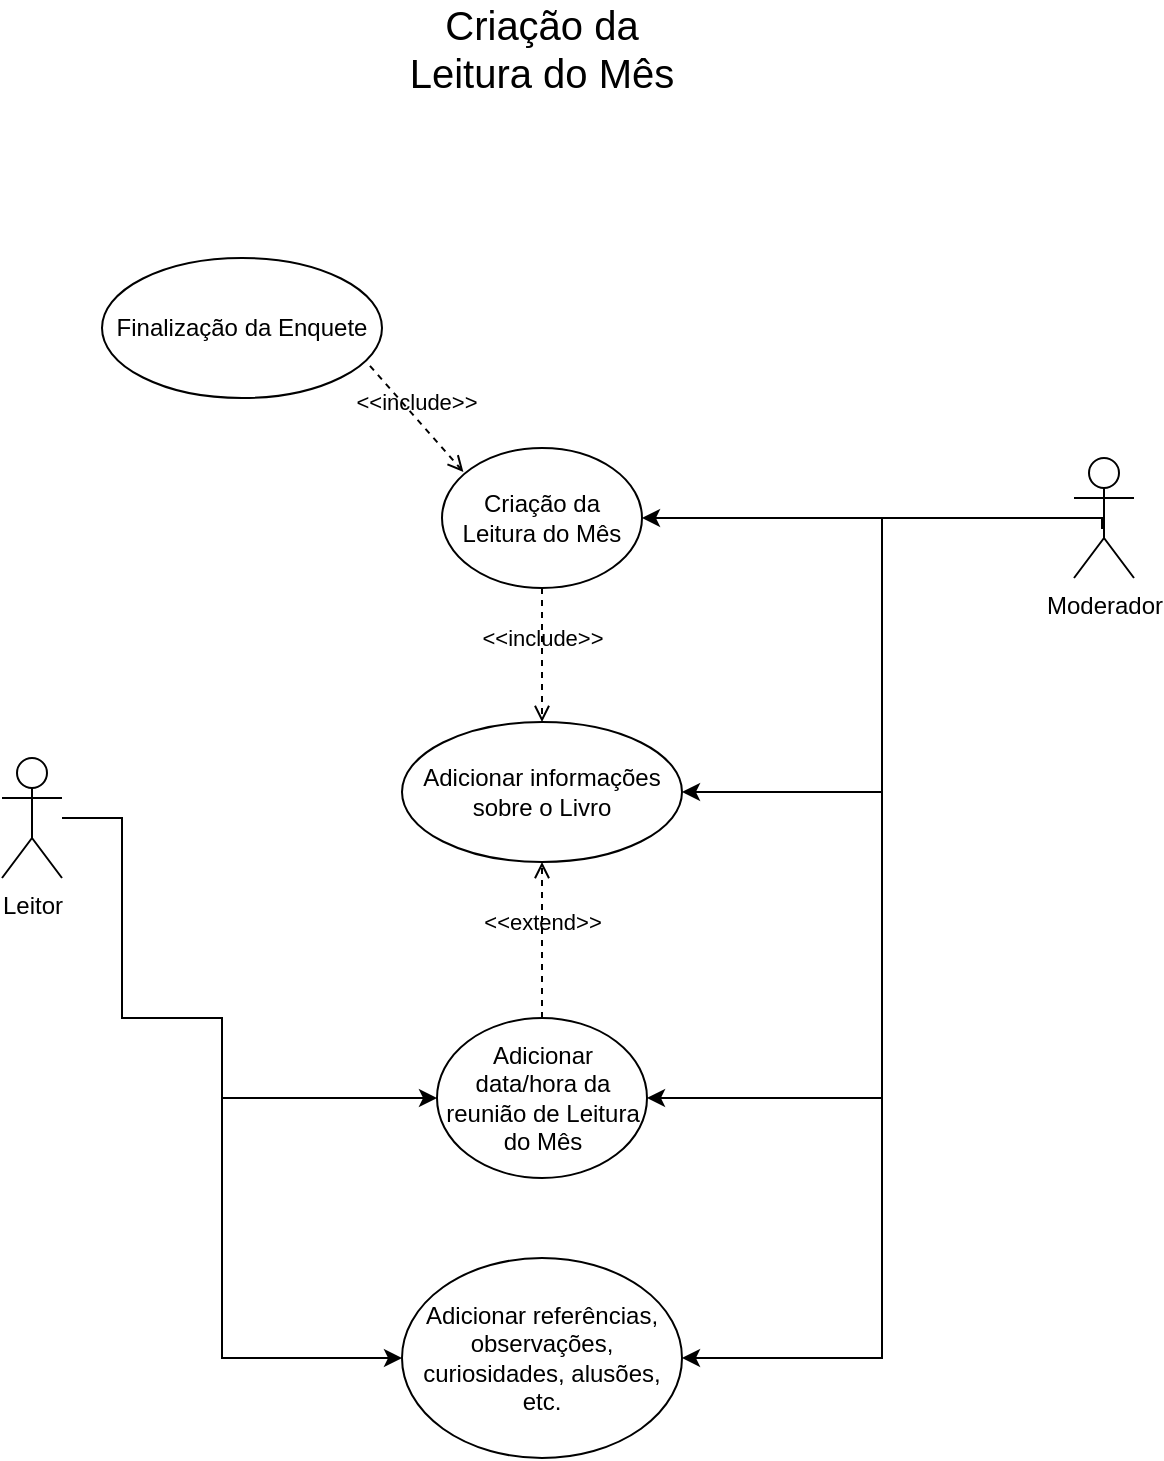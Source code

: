 <mxfile version="21.1.2" type="device">
  <diagram name="Page-1" id="go6xF1uQKxsD1076WhxQ">
    <mxGraphModel dx="2025" dy="2216" grid="1" gridSize="10" guides="1" tooltips="1" connect="1" arrows="1" fold="1" page="1" pageScale="1" pageWidth="827" pageHeight="1169" background="none" math="0" shadow="0">
      <root>
        <mxCell id="0" />
        <mxCell id="1" parent="0" />
        <mxCell id="eopChZVD0E6UrQuCHiLc-1" style="edgeStyle=orthogonalEdgeStyle;rounded=0;orthogonalLoop=1;jettySize=auto;html=1;exitX=0.5;exitY=0.5;exitDx=0;exitDy=0;exitPerimeter=0;entryX=1;entryY=0.5;entryDx=0;entryDy=0;" parent="1" target="eopChZVD0E6UrQuCHiLc-8" edge="1">
          <mxGeometry relative="1" as="geometry">
            <Array as="points">
              <mxPoint x="810" y="195" />
              <mxPoint x="810" y="190" />
            </Array>
            <mxPoint x="811" y="195" as="sourcePoint" />
          </mxGeometry>
        </mxCell>
        <mxCell id="eopChZVD0E6UrQuCHiLc-23" style="edgeStyle=orthogonalEdgeStyle;rounded=0;orthogonalLoop=1;jettySize=auto;html=1;entryX=1;entryY=0.5;entryDx=0;entryDy=0;exitX=0.5;exitY=0.5;exitDx=0;exitDy=0;exitPerimeter=0;" parent="1" source="eopChZVD0E6UrQuCHiLc-4" target="eopChZVD0E6UrQuCHiLc-9" edge="1">
          <mxGeometry relative="1" as="geometry">
            <Array as="points">
              <mxPoint x="700" y="190" />
              <mxPoint x="700" y="327" />
            </Array>
          </mxGeometry>
        </mxCell>
        <mxCell id="eopChZVD0E6UrQuCHiLc-25" style="edgeStyle=orthogonalEdgeStyle;rounded=0;orthogonalLoop=1;jettySize=auto;html=1;entryX=1;entryY=0.5;entryDx=0;entryDy=0;" parent="1" target="eopChZVD0E6UrQuCHiLc-24" edge="1">
          <mxGeometry relative="1" as="geometry">
            <mxPoint x="796" y="190" as="sourcePoint" />
            <Array as="points">
              <mxPoint x="796" y="190" />
              <mxPoint x="700" y="190" />
              <mxPoint x="700" y="480" />
            </Array>
          </mxGeometry>
        </mxCell>
        <mxCell id="eopChZVD0E6UrQuCHiLc-28" style="edgeStyle=orthogonalEdgeStyle;rounded=0;orthogonalLoop=1;jettySize=auto;html=1;entryX=1;entryY=0.5;entryDx=0;entryDy=0;" parent="1" source="eopChZVD0E6UrQuCHiLc-4" target="eopChZVD0E6UrQuCHiLc-27" edge="1">
          <mxGeometry relative="1" as="geometry">
            <Array as="points">
              <mxPoint x="700" y="190" />
              <mxPoint x="700" y="610" />
              <mxPoint x="600" y="610" />
            </Array>
          </mxGeometry>
        </mxCell>
        <mxCell id="eopChZVD0E6UrQuCHiLc-4" value="Moderador" style="shape=umlActor;verticalLabelPosition=bottom;verticalAlign=top;html=1;" parent="1" vertex="1">
          <mxGeometry x="796" y="160" width="30" height="60" as="geometry" />
        </mxCell>
        <mxCell id="eopChZVD0E6UrQuCHiLc-5" value="&lt;font style=&quot;font-size: 20px;&quot;&gt;Criação da Leitura do Mês&lt;/font&gt;" style="text;html=1;strokeColor=none;fillColor=none;align=center;verticalAlign=middle;whiteSpace=wrap;rounded=0;" parent="1" vertex="1">
          <mxGeometry x="460" y="-60" width="140" height="30" as="geometry" />
        </mxCell>
        <mxCell id="eopChZVD0E6UrQuCHiLc-31" style="edgeStyle=orthogonalEdgeStyle;rounded=0;orthogonalLoop=1;jettySize=auto;html=1;entryX=0;entryY=0.5;entryDx=0;entryDy=0;" parent="1" source="eopChZVD0E6UrQuCHiLc-7" target="eopChZVD0E6UrQuCHiLc-27" edge="1">
          <mxGeometry relative="1" as="geometry">
            <Array as="points">
              <mxPoint x="320" y="340" />
              <mxPoint x="320" y="440" />
              <mxPoint x="370" y="440" />
              <mxPoint x="370" y="610" />
            </Array>
          </mxGeometry>
        </mxCell>
        <mxCell id="eopChZVD0E6UrQuCHiLc-32" style="edgeStyle=orthogonalEdgeStyle;rounded=0;orthogonalLoop=1;jettySize=auto;html=1;entryX=0;entryY=0.5;entryDx=0;entryDy=0;" parent="1" source="eopChZVD0E6UrQuCHiLc-7" target="eopChZVD0E6UrQuCHiLc-24" edge="1">
          <mxGeometry relative="1" as="geometry">
            <Array as="points">
              <mxPoint x="320" y="340" />
              <mxPoint x="320" y="440" />
              <mxPoint x="370" y="440" />
              <mxPoint x="370" y="480" />
            </Array>
          </mxGeometry>
        </mxCell>
        <mxCell id="eopChZVD0E6UrQuCHiLc-7" value="Leitor" style="shape=umlActor;verticalLabelPosition=bottom;verticalAlign=top;html=1;" parent="1" vertex="1">
          <mxGeometry x="260" y="310" width="30" height="60" as="geometry" />
        </mxCell>
        <mxCell id="eopChZVD0E6UrQuCHiLc-8" value="Criação da Leitura do Mês" style="ellipse;whiteSpace=wrap;html=1;" parent="1" vertex="1">
          <mxGeometry x="480" y="155" width="100" height="70" as="geometry" />
        </mxCell>
        <mxCell id="eopChZVD0E6UrQuCHiLc-9" value="Adicionar informações sobre o Livro" style="ellipse;whiteSpace=wrap;html=1;" parent="1" vertex="1">
          <mxGeometry x="460" y="292" width="140" height="70" as="geometry" />
        </mxCell>
        <mxCell id="eopChZVD0E6UrQuCHiLc-10" value="&amp;lt;&amp;lt;include&amp;gt;&amp;gt;" style="html=1;verticalAlign=bottom;labelBackgroundColor=none;endArrow=open;endFill=0;dashed=1;rounded=0;exitX=0.5;exitY=1;exitDx=0;exitDy=0;entryX=0.5;entryY=0;entryDx=0;entryDy=0;" parent="1" source="eopChZVD0E6UrQuCHiLc-8" target="eopChZVD0E6UrQuCHiLc-9" edge="1">
          <mxGeometry width="160" relative="1" as="geometry">
            <mxPoint x="500" y="240" as="sourcePoint" />
            <mxPoint x="660" y="240" as="targetPoint" />
          </mxGeometry>
        </mxCell>
        <mxCell id="eopChZVD0E6UrQuCHiLc-19" value="Finalização da Enquete" style="ellipse;whiteSpace=wrap;html=1;" parent="1" vertex="1">
          <mxGeometry x="310" y="60" width="140" height="70" as="geometry" />
        </mxCell>
        <mxCell id="eopChZVD0E6UrQuCHiLc-20" value="&amp;lt;&amp;lt;include&amp;gt;&amp;gt;" style="html=1;verticalAlign=bottom;labelBackgroundColor=none;endArrow=open;endFill=0;dashed=1;rounded=0;exitX=0.957;exitY=0.771;exitDx=0;exitDy=0;entryX=0.107;entryY=0.171;entryDx=0;entryDy=0;exitPerimeter=0;entryPerimeter=0;" parent="1" source="eopChZVD0E6UrQuCHiLc-19" target="eopChZVD0E6UrQuCHiLc-8" edge="1">
          <mxGeometry width="160" relative="1" as="geometry">
            <mxPoint x="510" y="230" as="sourcePoint" />
            <mxPoint x="510" y="370" as="targetPoint" />
          </mxGeometry>
        </mxCell>
        <mxCell id="eopChZVD0E6UrQuCHiLc-24" value="Adicionar data/hora da reunião de Leitura do Mês" style="ellipse;whiteSpace=wrap;html=1;" parent="1" vertex="1">
          <mxGeometry x="477.5" y="440" width="105" height="80" as="geometry" />
        </mxCell>
        <mxCell id="eopChZVD0E6UrQuCHiLc-26" value="&amp;lt;&amp;lt;extend&amp;gt;&amp;gt;" style="html=1;verticalAlign=bottom;labelBackgroundColor=none;endArrow=open;endFill=0;dashed=1;rounded=0;exitX=0.5;exitY=0;exitDx=0;exitDy=0;entryX=0.5;entryY=1;entryDx=0;entryDy=0;" parent="1" source="eopChZVD0E6UrQuCHiLc-24" target="eopChZVD0E6UrQuCHiLc-9" edge="1">
          <mxGeometry width="160" relative="1" as="geometry">
            <mxPoint x="530" y="310" as="sourcePoint" />
            <mxPoint x="690" y="310" as="targetPoint" />
          </mxGeometry>
        </mxCell>
        <mxCell id="eopChZVD0E6UrQuCHiLc-27" value="Adicionar referências, observações, curiosidades, alusões, etc." style="ellipse;whiteSpace=wrap;html=1;" parent="1" vertex="1">
          <mxGeometry x="460" y="560" width="140" height="100" as="geometry" />
        </mxCell>
      </root>
    </mxGraphModel>
  </diagram>
</mxfile>
